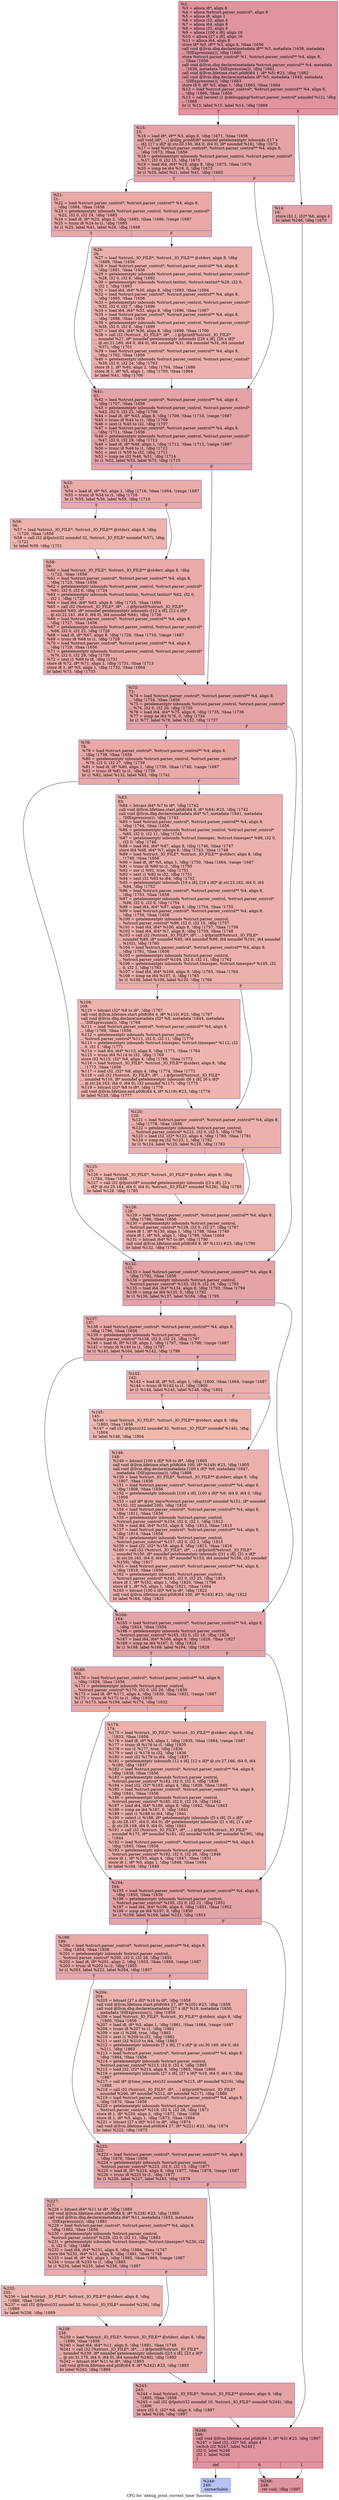 digraph "CFG for 'debug_print_current_time' function" {
	label="CFG for 'debug_print_current_time' function";

	Node0x16a89d0 [shape=record,color="#b70d28ff", style=filled, fillcolor="#b70d2870",label="{%2:\l  %3 = alloca i8*, align 8\l  %4 = alloca %struct.parser_control*, align 8\l  %5 = alloca i8, align 1\l  %6 = alloca i32, align 4\l  %7 = alloca i64, align 8\l  %8 = alloca i32, align 4\l  %9 = alloca [100 x i8], align 16\l  %10 = alloca [27 x i8], align 16\l  %11 = alloca i64, align 8\l  store i8* %0, i8** %3, align 8, !tbaa !1656\l  call void @llvm.dbg.declare(metadata i8** %3, metadata !1638, metadata\l... !DIExpression()), !dbg !1660\l  store %struct.parser_control* %1, %struct.parser_control** %4, align 8,\l... !tbaa !1656\l  call void @llvm.dbg.declare(metadata %struct.parser_control** %4, metadata\l... !1639, metadata !DIExpression()), !dbg !1661\l  call void @llvm.lifetime.start.p0i8(i64 1, i8* %5) #23, !dbg !1662\l  call void @llvm.dbg.declare(metadata i8* %5, metadata !1640, metadata\l... !DIExpression()), !dbg !1663\l  store i8 0, i8* %5, align 1, !dbg !1663, !tbaa !1664\l  %12 = load %struct.parser_control*, %struct.parser_control** %4, align 8,\l... !dbg !1666, !tbaa !1656\l  %13 = call zeroext i1 @debugging(%struct.parser_control* noundef %12), !dbg\l... !1668\l  br i1 %13, label %15, label %14, !dbg !1669\l|{<s0>T|<s1>F}}"];
	Node0x16a89d0:s0 -> Node0x16a8b90;
	Node0x16a89d0:s1 -> Node0x16a8b40;
	Node0x16a8b40 [shape=record,color="#3d50c3ff", style=filled, fillcolor="#c32e3170",label="{%14:\l14:                                               \l  store i32 1, i32* %6, align 4\l  br label %246, !dbg !1670\l}"];
	Node0x16a8b40 -> Node0x16a94f0;
	Node0x16a8b90 [shape=record,color="#3d50c3ff", style=filled, fillcolor="#c32e3170",label="{%15:\l15:                                               \l  %16 = load i8*, i8** %3, align 8, !dbg !1671, !tbaa !1656\l  call void (i8*, ...) @dbg_printf(i8* noundef getelementptr inbounds ([17 x\l... i8], [17 x i8]* @.str.20.150, i64 0, i64 0), i8* noundef %16), !dbg !1672\l  %17 = load %struct.parser_control*, %struct.parser_control** %4, align 8,\l... !dbg !1673, !tbaa !1656\l  %18 = getelementptr inbounds %struct.parser_control, %struct.parser_control*\l... %17, i32 0, i32 15, !dbg !1675\l  %19 = load i64, i64* %18, align 8, !dbg !1675, !tbaa !1676\l  %20 = icmp ne i64 %19, 0, !dbg !1673\l  br i1 %20, label %21, label %41, !dbg !1683\l|{<s0>T|<s1>F}}"];
	Node0x16a8b90:s0 -> Node0x16a8be0;
	Node0x16a8b90:s1 -> Node0x16a8c80;
	Node0x16a8be0 [shape=record,color="#3d50c3ff", style=filled, fillcolor="#ca3b3770",label="{%21:\l21:                                               \l  %22 = load %struct.parser_control*, %struct.parser_control** %4, align 8,\l... !dbg !1684, !tbaa !1656\l  %23 = getelementptr inbounds %struct.parser_control, %struct.parser_control*\l... %22, i32 0, i32 24, !dbg !1685\l  %24 = load i8, i8* %23, align 2, !dbg !1685, !tbaa !1686, !range !1687\l  %25 = trunc i8 %24 to i1, !dbg !1685\l  br i1 %25, label %41, label %26, !dbg !1688\l|{<s0>T|<s1>F}}"];
	Node0x16a8be0:s0 -> Node0x16a8c80;
	Node0x16a8be0:s1 -> Node0x16a8c30;
	Node0x16a8c30 [shape=record,color="#3d50c3ff", style=filled, fillcolor="#d24b4070",label="{%26:\l26:                                               \l  %27 = load %struct._IO_FILE*, %struct._IO_FILE** @stderr, align 8, !dbg\l... !1689, !tbaa !1656\l  %28 = load %struct.parser_control*, %struct.parser_control** %4, align 8,\l... !dbg !1691, !tbaa !1656\l  %29 = getelementptr inbounds %struct.parser_control, %struct.parser_control*\l... %28, i32 0, i32 6, !dbg !1692\l  %30 = getelementptr inbounds %struct.textint, %struct.textint* %29, i32 0,\l... i32 1, !dbg !1693\l  %31 = load i64, i64* %30, align 8, !dbg !1693, !tbaa !1694\l  %32 = load %struct.parser_control*, %struct.parser_control** %4, align 8,\l... !dbg !1695, !tbaa !1656\l  %33 = getelementptr inbounds %struct.parser_control, %struct.parser_control*\l... %32, i32 0, i32 7, !dbg !1696\l  %34 = load i64, i64* %33, align 8, !dbg !1696, !tbaa !1697\l  %35 = load %struct.parser_control*, %struct.parser_control** %4, align 8,\l... !dbg !1698, !tbaa !1656\l  %36 = getelementptr inbounds %struct.parser_control, %struct.parser_control*\l... %35, i32 0, i32 8, !dbg !1699\l  %37 = load i64, i64* %36, align 8, !dbg !1699, !tbaa !1700\l  %38 = call i32 (%struct._IO_FILE*, i8*, ...) @fprintf(%struct._IO_FILE*\l... noundef %27, i8* noundef getelementptr inbounds ([26 x i8], [26 x i8]*\l... @.str.21.160, i64 0, i64 0), i64 noundef %31, i64 noundef %34, i64 noundef\l... %37), !dbg !1701\l  %39 = load %struct.parser_control*, %struct.parser_control** %4, align 8,\l... !dbg !1702, !tbaa !1656\l  %40 = getelementptr inbounds %struct.parser_control, %struct.parser_control*\l... %39, i32 0, i32 24, !dbg !1703\l  store i8 1, i8* %40, align 2, !dbg !1704, !tbaa !1686\l  store i8 1, i8* %5, align 1, !dbg !1705, !tbaa !1664\l  br label %41, !dbg !1706\l}"];
	Node0x16a8c30 -> Node0x16a8c80;
	Node0x16a8c80 [shape=record,color="#3d50c3ff", style=filled, fillcolor="#c32e3170",label="{%41:\l41:                                               \l  %42 = load %struct.parser_control*, %struct.parser_control** %4, align 8,\l... !dbg !1707, !tbaa !1656\l  %43 = getelementptr inbounds %struct.parser_control, %struct.parser_control*\l... %42, i32 0, i32 22, !dbg !1709\l  %44 = load i8, i8* %43, align 8, !dbg !1709, !tbaa !1710, !range !1687\l  %45 = trunc i8 %44 to i1, !dbg !1709\l  %46 = zext i1 %45 to i32, !dbg !1707\l  %47 = load %struct.parser_control*, %struct.parser_control** %4, align 8,\l... !dbg !1711, !tbaa !1656\l  %48 = getelementptr inbounds %struct.parser_control, %struct.parser_control*\l... %47, i32 0, i32 29, !dbg !1712\l  %49 = load i8, i8* %48, align 1, !dbg !1712, !tbaa !1713, !range !1687\l  %50 = trunc i8 %49 to i1, !dbg !1712\l  %51 = zext i1 %50 to i32, !dbg !1711\l  %52 = icmp ne i32 %46, %51, !dbg !1714\l  br i1 %52, label %53, label %73, !dbg !1715\l|{<s0>T|<s1>F}}"];
	Node0x16a8c80:s0 -> Node0x16a8cd0;
	Node0x16a8c80:s1 -> Node0x16a8dc0;
	Node0x16a8cd0 [shape=record,color="#3d50c3ff", style=filled, fillcolor="#cc403a70",label="{%53:\l53:                                               \l  %54 = load i8, i8* %5, align 1, !dbg !1716, !tbaa !1664, !range !1687\l  %55 = trunc i8 %54 to i1, !dbg !1716\l  br i1 %55, label %56, label %59, !dbg !1719\l|{<s0>T|<s1>F}}"];
	Node0x16a8cd0:s0 -> Node0x16a8d20;
	Node0x16a8cd0:s1 -> Node0x16a8d70;
	Node0x16a8d20 [shape=record,color="#3d50c3ff", style=filled, fillcolor="#d6524470",label="{%56:\l56:                                               \l  %57 = load %struct._IO_FILE*, %struct._IO_FILE** @stderr, align 8, !dbg\l... !1720, !tbaa !1656\l  %58 = call i32 @fputc(i32 noundef 32, %struct._IO_FILE* noundef %57), !dbg\l... !1721\l  br label %59, !dbg !1721\l}"];
	Node0x16a8d20 -> Node0x16a8d70;
	Node0x16a8d70 [shape=record,color="#3d50c3ff", style=filled, fillcolor="#cc403a70",label="{%59:\l59:                                               \l  %60 = load %struct._IO_FILE*, %struct._IO_FILE** @stderr, align 8, !dbg\l... !1722, !tbaa !1656\l  %61 = load %struct.parser_control*, %struct.parser_control** %4, align 8,\l... !dbg !1723, !tbaa !1656\l  %62 = getelementptr inbounds %struct.parser_control, %struct.parser_control*\l... %61, i32 0, i32 6, !dbg !1724\l  %63 = getelementptr inbounds %struct.textint, %struct.textint* %62, i32 0,\l... i32 1, !dbg !1725\l  %64 = load i64, i64* %63, align 8, !dbg !1725, !tbaa !1694\l  %65 = call i32 (%struct._IO_FILE*, i8*, ...) @fprintf(%struct._IO_FILE*\l... noundef %60, i8* noundef getelementptr inbounds ([12 x i8], [12 x i8]*\l... @.str.22.161, i64 0, i64 0), i64 noundef %64), !dbg !1726\l  %66 = load %struct.parser_control*, %struct.parser_control** %4, align 8,\l... !dbg !1727, !tbaa !1656\l  %67 = getelementptr inbounds %struct.parser_control, %struct.parser_control*\l... %66, i32 0, i32 22, !dbg !1728\l  %68 = load i8, i8* %67, align 8, !dbg !1728, !tbaa !1710, !range !1687\l  %69 = trunc i8 %68 to i1, !dbg !1728\l  %70 = load %struct.parser_control*, %struct.parser_control** %4, align 8,\l... !dbg !1729, !tbaa !1656\l  %71 = getelementptr inbounds %struct.parser_control, %struct.parser_control*\l... %70, i32 0, i32 29, !dbg !1730\l  %72 = zext i1 %69 to i8, !dbg !1731\l  store i8 %72, i8* %71, align 1, !dbg !1731, !tbaa !1713\l  store i8 1, i8* %5, align 1, !dbg !1732, !tbaa !1664\l  br label %73, !dbg !1733\l}"];
	Node0x16a8d70 -> Node0x16a8dc0;
	Node0x16a8dc0 [shape=record,color="#3d50c3ff", style=filled, fillcolor="#c32e3170",label="{%73:\l73:                                               \l  %74 = load %struct.parser_control*, %struct.parser_control** %4, align 8,\l... !dbg !1734, !tbaa !1656\l  %75 = getelementptr inbounds %struct.parser_control, %struct.parser_control*\l... %74, i32 0, i32 20, !dbg !1735\l  %76 = load i64, i64* %75, align 8, !dbg !1735, !tbaa !1736\l  %77 = icmp ne i64 %76, 0, !dbg !1734\l  br i1 %77, label %78, label %132, !dbg !1737\l|{<s0>T|<s1>F}}"];
	Node0x16a8dc0:s0 -> Node0x16a8e10;
	Node0x16a8dc0:s1 -> Node0x16a8ff0;
	Node0x16a8e10 [shape=record,color="#3d50c3ff", style=filled, fillcolor="#ca3b3770",label="{%78:\l78:                                               \l  %79 = load %struct.parser_control*, %struct.parser_control** %4, align 8,\l... !dbg !1738, !tbaa !1656\l  %80 = getelementptr inbounds %struct.parser_control, %struct.parser_control*\l... %79, i32 0, i32 27, !dbg !1739\l  %81 = load i8, i8* %80, align 1, !dbg !1739, !tbaa !1740, !range !1687\l  %82 = trunc i8 %81 to i1, !dbg !1739\l  br i1 %82, label %132, label %83, !dbg !1741\l|{<s0>T|<s1>F}}"];
	Node0x16a8e10:s0 -> Node0x16a8ff0;
	Node0x16a8e10:s1 -> Node0x16a8e60;
	Node0x16a8e60 [shape=record,color="#3d50c3ff", style=filled, fillcolor="#d24b4070",label="{%83:\l83:                                               \l  %84 = bitcast i64* %7 to i8*, !dbg !1742\l  call void @llvm.lifetime.start.p0i8(i64 8, i8* %84) #23, !dbg !1742\l  call void @llvm.dbg.declare(metadata i64* %7, metadata !1641, metadata\l... !DIExpression()), !dbg !1743\l  %85 = load %struct.parser_control*, %struct.parser_control** %4, align 8,\l... !dbg !1744, !tbaa !1656\l  %86 = getelementptr inbounds %struct.parser_control, %struct.parser_control*\l... %85, i32 0, i32 11, !dbg !1745\l  %87 = getelementptr inbounds %struct.timespec, %struct.timespec* %86, i32 0,\l... i32 0, !dbg !1746\l  %88 = load i64, i64* %87, align 8, !dbg !1746, !tbaa !1747\l  store i64 %88, i64* %7, align 8, !dbg !1743, !tbaa !1748\l  %89 = load %struct._IO_FILE*, %struct._IO_FILE** @stderr, align 8, !dbg\l... !1749, !tbaa !1656\l  %90 = load i8, i8* %5, align 1, !dbg !1750, !tbaa !1664, !range !1687\l  %91 = trunc i8 %90 to i1, !dbg !1750\l  %92 = xor i1 %91, true, !dbg !1751\l  %93 = zext i1 %92 to i32, !dbg !1751\l  %94 = sext i32 %93 to i64, !dbg !1752\l  %95 = getelementptr inbounds [19 x i8], [19 x i8]* @.str.23.162, i64 0, i64\l... %94, !dbg !1752\l  %96 = load %struct.parser_control*, %struct.parser_control** %4, align 8,\l... !dbg !1753, !tbaa !1656\l  %97 = getelementptr inbounds %struct.parser_control, %struct.parser_control*\l... %96, i32 0, i32 9, !dbg !1754\l  %98 = load i64, i64* %97, align 8, !dbg !1754, !tbaa !1755\l  %99 = load %struct.parser_control*, %struct.parser_control** %4, align 8,\l... !dbg !1756, !tbaa !1656\l  %100 = getelementptr inbounds %struct.parser_control,\l... %struct.parser_control* %99, i32 0, i32 10, !dbg !1757\l  %101 = load i64, i64* %100, align 8, !dbg !1757, !tbaa !1758\l  %102 = load i64, i64* %7, align 8, !dbg !1759, !tbaa !1748\l  %103 = call i32 (%struct._IO_FILE*, i8*, ...) @fprintf(%struct._IO_FILE*\l... noundef %89, i8* noundef %95, i64 noundef %98, i64 noundef %101, i64 noundef\l... %102), !dbg !1760\l  %104 = load %struct.parser_control*, %struct.parser_control** %4, align 8,\l... !dbg !1761, !tbaa !1656\l  %105 = getelementptr inbounds %struct.parser_control,\l... %struct.parser_control* %104, i32 0, i32 11, !dbg !1762\l  %106 = getelementptr inbounds %struct.timespec, %struct.timespec* %105, i32\l... 0, i32 1, !dbg !1763\l  %107 = load i64, i64* %106, align 8, !dbg !1763, !tbaa !1764\l  %108 = icmp ne i64 %107, 0, !dbg !1765\l  br i1 %108, label %109, label %120, !dbg !1766\l|{<s0>T|<s1>F}}"];
	Node0x16a8e60:s0 -> Node0x16a8eb0;
	Node0x16a8e60:s1 -> Node0x16a8f00;
	Node0x16a8eb0 [shape=record,color="#3d50c3ff", style=filled, fillcolor="#d8564670",label="{%109:\l109:                                              \l  %110 = bitcast i32* %8 to i8*, !dbg !1767\l  call void @llvm.lifetime.start.p0i8(i64 4, i8* %110) #23, !dbg !1767\l  call void @llvm.dbg.declare(metadata i32* %8, metadata !1644, metadata\l... !DIExpression()), !dbg !1768\l  %111 = load %struct.parser_control*, %struct.parser_control** %4, align 8,\l... !dbg !1769, !tbaa !1656\l  %112 = getelementptr inbounds %struct.parser_control,\l... %struct.parser_control* %111, i32 0, i32 11, !dbg !1770\l  %113 = getelementptr inbounds %struct.timespec, %struct.timespec* %112, i32\l... 0, i32 1, !dbg !1771\l  %114 = load i64, i64* %113, align 8, !dbg !1771, !tbaa !1764\l  %115 = trunc i64 %114 to i32, !dbg !1769\l  store i32 %115, i32* %8, align 4, !dbg !1768, !tbaa !1772\l  %116 = load %struct._IO_FILE*, %struct._IO_FILE** @stderr, align 8, !dbg\l... !1773, !tbaa !1656\l  %117 = load i32, i32* %8, align 4, !dbg !1774, !tbaa !1772\l  %118 = call i32 (%struct._IO_FILE*, i8*, ...) @fprintf(%struct._IO_FILE*\l... noundef %116, i8* noundef getelementptr inbounds ([6 x i8], [6 x i8]*\l... @.str.24.163, i64 0, i64 0), i32 noundef %117), !dbg !1775\l  %119 = bitcast i32* %8 to i8*, !dbg !1776\l  call void @llvm.lifetime.end.p0i8(i64 4, i8* %119) #23, !dbg !1776\l  br label %120, !dbg !1777\l}"];
	Node0x16a8eb0 -> Node0x16a8f00;
	Node0x16a8f00 [shape=record,color="#3d50c3ff", style=filled, fillcolor="#d24b4070",label="{%120:\l120:                                              \l  %121 = load %struct.parser_control*, %struct.parser_control** %4, align 8,\l... !dbg !1778, !tbaa !1656\l  %122 = getelementptr inbounds %struct.parser_control,\l... %struct.parser_control* %121, i32 0, i32 5, !dbg !1780\l  %123 = load i32, i32* %122, align 4, !dbg !1780, !tbaa !1781\l  %124 = icmp eq i32 %123, 1, !dbg !1782\l  br i1 %124, label %125, label %128, !dbg !1783\l|{<s0>T|<s1>F}}"];
	Node0x16a8f00:s0 -> Node0x16a8f50;
	Node0x16a8f00:s1 -> Node0x16a8fa0;
	Node0x16a8f50 [shape=record,color="#3d50c3ff", style=filled, fillcolor="#dc5d4a70",label="{%125:\l125:                                              \l  %126 = load %struct._IO_FILE*, %struct._IO_FILE** @stderr, align 8, !dbg\l... !1784, !tbaa !1656\l  %127 = call i32 @fputs(i8* noundef getelementptr inbounds ([3 x i8], [3 x\l... i8]* @.str.25.164, i64 0, i64 0), %struct._IO_FILE* noundef %126), !dbg !1785\l  br label %128, !dbg !1785\l}"];
	Node0x16a8f50 -> Node0x16a8fa0;
	Node0x16a8fa0 [shape=record,color="#3d50c3ff", style=filled, fillcolor="#d24b4070",label="{%128:\l128:                                              \l  %129 = load %struct.parser_control*, %struct.parser_control** %4, align 8,\l... !dbg !1786, !tbaa !1656\l  %130 = getelementptr inbounds %struct.parser_control,\l... %struct.parser_control* %129, i32 0, i32 27, !dbg !1787\l  store i8 1, i8* %130, align 1, !dbg !1788, !tbaa !1740\l  store i8 1, i8* %5, align 1, !dbg !1789, !tbaa !1664\l  %131 = bitcast i64* %7 to i8*, !dbg !1790\l  call void @llvm.lifetime.end.p0i8(i64 8, i8* %131) #23, !dbg !1790\l  br label %132, !dbg !1791\l}"];
	Node0x16a8fa0 -> Node0x16a8ff0;
	Node0x16a8ff0 [shape=record,color="#3d50c3ff", style=filled, fillcolor="#c32e3170",label="{%132:\l132:                                              \l  %133 = load %struct.parser_control*, %struct.parser_control** %4, align 8,\l... !dbg !1792, !tbaa !1656\l  %134 = getelementptr inbounds %struct.parser_control,\l... %struct.parser_control* %133, i32 0, i32 16, !dbg !1793\l  %135 = load i64, i64* %134, align 8, !dbg !1793, !tbaa !1794\l  %136 = icmp ne i64 %135, 0, !dbg !1792\l  br i1 %136, label %137, label %164, !dbg !1795\l|{<s0>T|<s1>F}}"];
	Node0x16a8ff0:s0 -> Node0x16a9040;
	Node0x16a8ff0:s1 -> Node0x16a9180;
	Node0x16a9040 [shape=record,color="#3d50c3ff", style=filled, fillcolor="#ca3b3770",label="{%137:\l137:                                              \l  %138 = load %struct.parser_control*, %struct.parser_control** %4, align 8,\l... !dbg !1796, !tbaa !1656\l  %139 = getelementptr inbounds %struct.parser_control,\l... %struct.parser_control* %138, i32 0, i32 25, !dbg !1797\l  %140 = load i8, i8* %139, align 1, !dbg !1797, !tbaa !1798, !range !1687\l  %141 = trunc i8 %140 to i1, !dbg !1797\l  br i1 %141, label %164, label %142, !dbg !1799\l|{<s0>T|<s1>F}}"];
	Node0x16a9040:s0 -> Node0x16a9180;
	Node0x16a9040:s1 -> Node0x16a9090;
	Node0x16a9090 [shape=record,color="#3d50c3ff", style=filled, fillcolor="#d24b4070",label="{%142:\l142:                                              \l  %143 = load i8, i8* %5, align 1, !dbg !1800, !tbaa !1664, !range !1687\l  %144 = trunc i8 %143 to i1, !dbg !1800\l  br i1 %144, label %145, label %148, !dbg !1802\l|{<s0>T|<s1>F}}"];
	Node0x16a9090:s0 -> Node0x16a90e0;
	Node0x16a9090:s1 -> Node0x16a9130;
	Node0x16a90e0 [shape=record,color="#3d50c3ff", style=filled, fillcolor="#dc5d4a70",label="{%145:\l145:                                              \l  %146 = load %struct._IO_FILE*, %struct._IO_FILE** @stderr, align 8, !dbg\l... !1803, !tbaa !1656\l  %147 = call i32 @fputc(i32 noundef 32, %struct._IO_FILE* noundef %146), !dbg\l... !1804\l  br label %148, !dbg !1804\l}"];
	Node0x16a90e0 -> Node0x16a9130;
	Node0x16a9130 [shape=record,color="#3d50c3ff", style=filled, fillcolor="#d24b4070",label="{%148:\l148:                                              \l  %149 = bitcast [100 x i8]* %9 to i8*, !dbg !1805\l  call void @llvm.lifetime.start.p0i8(i64 100, i8* %149) #23, !dbg !1805\l  call void @llvm.dbg.declare(metadata [100 x i8]* %9, metadata !1647,\l... metadata !DIExpression()), !dbg !1806\l  %150 = load %struct._IO_FILE*, %struct._IO_FILE** @stderr, align 8, !dbg\l... !1807, !tbaa !1656\l  %151 = load %struct.parser_control*, %struct.parser_control** %4, align 8,\l... !dbg !1808, !tbaa !1656\l  %152 = getelementptr inbounds [100 x i8], [100 x i8]* %9, i64 0, i64 0, !dbg\l... !1809\l  %153 = call i8* @str_days(%struct.parser_control* noundef %151, i8* noundef\l... %152, i32 noundef 100), !dbg !1810\l  %154 = load %struct.parser_control*, %struct.parser_control** %4, align 8,\l... !dbg !1811, !tbaa !1656\l  %155 = getelementptr inbounds %struct.parser_control,\l... %struct.parser_control* %154, i32 0, i32 1, !dbg !1812\l  %156 = load i64, i64* %155, align 8, !dbg !1812, !tbaa !1813\l  %157 = load %struct.parser_control*, %struct.parser_control** %4, align 8,\l... !dbg !1814, !tbaa !1656\l  %158 = getelementptr inbounds %struct.parser_control,\l... %struct.parser_control* %157, i32 0, i32 2, !dbg !1815\l  %159 = load i32, i32* %158, align 8, !dbg !1815, !tbaa !1816\l  %160 = call i32 (%struct._IO_FILE*, i8*, ...) @fprintf(%struct._IO_FILE*\l... noundef %150, i8* noundef getelementptr inbounds ([31 x i8], [31 x i8]*\l... @.str.26.165, i64 0, i64 0), i8* noundef %153, i64 noundef %156, i32 noundef\l... %159), !dbg !1817\l  %161 = load %struct.parser_control*, %struct.parser_control** %4, align 8,\l... !dbg !1818, !tbaa !1656\l  %162 = getelementptr inbounds %struct.parser_control,\l... %struct.parser_control* %161, i32 0, i32 25, !dbg !1819\l  store i8 1, i8* %162, align 1, !dbg !1820, !tbaa !1798\l  store i8 1, i8* %5, align 1, !dbg !1821, !tbaa !1664\l  %163 = bitcast [100 x i8]* %9 to i8*, !dbg !1822\l  call void @llvm.lifetime.end.p0i8(i64 100, i8* %163) #23, !dbg !1822\l  br label %164, !dbg !1823\l}"];
	Node0x16a9130 -> Node0x16a9180;
	Node0x16a9180 [shape=record,color="#3d50c3ff", style=filled, fillcolor="#c32e3170",label="{%164:\l164:                                              \l  %165 = load %struct.parser_control*, %struct.parser_control** %4, align 8,\l... !dbg !1824, !tbaa !1656\l  %166 = getelementptr inbounds %struct.parser_control,\l... %struct.parser_control* %165, i32 0, i32 18, !dbg !1826\l  %167 = load i64, i64* %166, align 8, !dbg !1826, !tbaa !1827\l  %168 = icmp ne i64 %167, 0, !dbg !1824\l  br i1 %168, label %169, label %194, !dbg !1828\l|{<s0>T|<s1>F}}"];
	Node0x16a9180:s0 -> Node0x16a91d0;
	Node0x16a9180:s1 -> Node0x16a9270;
	Node0x16a91d0 [shape=record,color="#3d50c3ff", style=filled, fillcolor="#ca3b3770",label="{%169:\l169:                                              \l  %170 = load %struct.parser_control*, %struct.parser_control** %4, align 8,\l... !dbg !1829, !tbaa !1656\l  %171 = getelementptr inbounds %struct.parser_control,\l... %struct.parser_control* %170, i32 0, i32 26, !dbg !1830\l  %172 = load i8, i8* %171, align 4, !dbg !1830, !tbaa !1831, !range !1687\l  %173 = trunc i8 %172 to i1, !dbg !1830\l  br i1 %173, label %194, label %174, !dbg !1832\l|{<s0>T|<s1>F}}"];
	Node0x16a91d0:s0 -> Node0x16a9270;
	Node0x16a91d0:s1 -> Node0x16a9220;
	Node0x16a9220 [shape=record,color="#3d50c3ff", style=filled, fillcolor="#d24b4070",label="{%174:\l174:                                              \l  %175 = load %struct._IO_FILE*, %struct._IO_FILE** @stderr, align 8, !dbg\l... !1833, !tbaa !1656\l  %176 = load i8, i8* %5, align 1, !dbg !1835, !tbaa !1664, !range !1687\l  %177 = trunc i8 %176 to i1, !dbg !1835\l  %178 = xor i1 %177, true, !dbg !1836\l  %179 = zext i1 %178 to i32, !dbg !1836\l  %180 = sext i32 %179 to i64, !dbg !1837\l  %181 = getelementptr inbounds [12 x i8], [12 x i8]* @.str.27.166, i64 0, i64\l... %180, !dbg !1837\l  %182 = load %struct.parser_control*, %struct.parser_control** %4, align 8,\l... !dbg !1838, !tbaa !1656\l  %183 = getelementptr inbounds %struct.parser_control,\l... %struct.parser_control* %182, i32 0, i32 3, !dbg !1839\l  %184 = load i32, i32* %183, align 4, !dbg !1839, !tbaa !1840\l  %185 = load %struct.parser_control*, %struct.parser_control** %4, align 8,\l... !dbg !1841, !tbaa !1656\l  %186 = getelementptr inbounds %struct.parser_control,\l... %struct.parser_control* %185, i32 0, i32 19, !dbg !1842\l  %187 = load i64, i64* %186, align 8, !dbg !1842, !tbaa !1843\l  %188 = icmp ne i64 %187, 0, !dbg !1841\l  %189 = zext i1 %188 to i64, !dbg !1841\l  %190 = select i1 %188, i8* getelementptr inbounds ([5 x i8], [5 x i8]*\l... @.str.28.167, i64 0, i64 0), i8* getelementptr inbounds ([1 x i8], [1 x i8]*\l... @.str.29.168, i64 0, i64 0), !dbg !1841\l  %191 = call i32 (%struct._IO_FILE*, i8*, ...) @fprintf(%struct._IO_FILE*\l... noundef %175, i8* noundef %181, i32 noundef %184, i8* noundef %190), !dbg\l... !1844\l  %192 = load %struct.parser_control*, %struct.parser_control** %4, align 8,\l... !dbg !1845, !tbaa !1656\l  %193 = getelementptr inbounds %struct.parser_control,\l... %struct.parser_control* %192, i32 0, i32 26, !dbg !1846\l  store i8 1, i8* %193, align 4, !dbg !1847, !tbaa !1831\l  store i8 1, i8* %5, align 1, !dbg !1848, !tbaa !1664\l  br label %194, !dbg !1849\l}"];
	Node0x16a9220 -> Node0x16a9270;
	Node0x16a9270 [shape=record,color="#3d50c3ff", style=filled, fillcolor="#c32e3170",label="{%194:\l194:                                              \l  %195 = load %struct.parser_control*, %struct.parser_control** %4, align 8,\l... !dbg !1850, !tbaa !1656\l  %196 = getelementptr inbounds %struct.parser_control,\l... %struct.parser_control* %195, i32 0, i32 21, !dbg !1851\l  %197 = load i64, i64* %196, align 8, !dbg !1851, !tbaa !1852\l  %198 = icmp ne i64 %197, 0, !dbg !1850\l  br i1 %198, label %199, label %222, !dbg !1853\l|{<s0>T|<s1>F}}"];
	Node0x16a9270:s0 -> Node0x16a92c0;
	Node0x16a9270:s1 -> Node0x16a9360;
	Node0x16a92c0 [shape=record,color="#3d50c3ff", style=filled, fillcolor="#ca3b3770",label="{%199:\l199:                                              \l  %200 = load %struct.parser_control*, %struct.parser_control** %4, align 8,\l... !dbg !1854, !tbaa !1656\l  %201 = getelementptr inbounds %struct.parser_control,\l... %struct.parser_control* %200, i32 0, i32 28, !dbg !1855\l  %202 = load i8, i8* %201, align 2, !dbg !1855, !tbaa !1856, !range !1687\l  %203 = trunc i8 %202 to i1, !dbg !1855\l  br i1 %203, label %222, label %204, !dbg !1857\l|{<s0>T|<s1>F}}"];
	Node0x16a92c0:s0 -> Node0x16a9360;
	Node0x16a92c0:s1 -> Node0x16a9310;
	Node0x16a9310 [shape=record,color="#3d50c3ff", style=filled, fillcolor="#d24b4070",label="{%204:\l204:                                              \l  %205 = bitcast [27 x i8]* %10 to i8*, !dbg !1858\l  call void @llvm.lifetime.start.p0i8(i64 27, i8* %205) #23, !dbg !1858\l  call void @llvm.dbg.declare(metadata [27 x i8]* %10, metadata !1650,\l... metadata !DIExpression()), !dbg !1859\l  %206 = load %struct._IO_FILE*, %struct._IO_FILE** @stderr, align 8, !dbg\l... !1860, !tbaa !1656\l  %207 = load i8, i8* %5, align 1, !dbg !1861, !tbaa !1664, !range !1687\l  %208 = trunc i8 %207 to i1, !dbg !1861\l  %209 = xor i1 %208, true, !dbg !1862\l  %210 = zext i1 %209 to i32, !dbg !1862\l  %211 = sext i32 %210 to i64, !dbg !1863\l  %212 = getelementptr inbounds [7 x i8], [7 x i8]* @.str.30.169, i64 0, i64\l... %211, !dbg !1863\l  %213 = load %struct.parser_control*, %struct.parser_control** %4, align 8,\l... !dbg !1864, !tbaa !1656\l  %214 = getelementptr inbounds %struct.parser_control,\l... %struct.parser_control* %213, i32 0, i32 4, !dbg !1865\l  %215 = load i32, i32* %214, align 8, !dbg !1865, !tbaa !1866\l  %216 = getelementptr inbounds [27 x i8], [27 x i8]* %10, i64 0, i64 0, !dbg\l... !1867\l  %217 = call i8* @time_zone_str(i32 noundef %215, i8* noundef %216), !dbg\l... !1868\l  %218 = call i32 (%struct._IO_FILE*, i8*, ...) @fprintf(%struct._IO_FILE*\l... noundef %206, i8* noundef %212, i8* noundef %217), !dbg !1869\l  %219 = load %struct.parser_control*, %struct.parser_control** %4, align 8,\l... !dbg !1870, !tbaa !1656\l  %220 = getelementptr inbounds %struct.parser_control,\l... %struct.parser_control* %219, i32 0, i32 28, !dbg !1871\l  store i8 1, i8* %220, align 2, !dbg !1872, !tbaa !1856\l  store i8 1, i8* %5, align 1, !dbg !1873, !tbaa !1664\l  %221 = bitcast [27 x i8]* %10 to i8*, !dbg !1874\l  call void @llvm.lifetime.end.p0i8(i64 27, i8* %221) #23, !dbg !1874\l  br label %222, !dbg !1875\l}"];
	Node0x16a9310 -> Node0x16a9360;
	Node0x16a9360 [shape=record,color="#3d50c3ff", style=filled, fillcolor="#c32e3170",label="{%222:\l222:                                              \l  %223 = load %struct.parser_control*, %struct.parser_control** %4, align 8,\l... !dbg !1876, !tbaa !1656\l  %224 = getelementptr inbounds %struct.parser_control,\l... %struct.parser_control* %223, i32 0, i32 13, !dbg !1877\l  %225 = load i8, i8* %224, align 8, !dbg !1877, !tbaa !1878, !range !1687\l  %226 = trunc i8 %225 to i1, !dbg !1877\l  br i1 %226, label %227, label %243, !dbg !1879\l|{<s0>T|<s1>F}}"];
	Node0x16a9360:s0 -> Node0x16a93b0;
	Node0x16a9360:s1 -> Node0x16a94a0;
	Node0x16a93b0 [shape=record,color="#3d50c3ff", style=filled, fillcolor="#cc403a70",label="{%227:\l227:                                              \l  %228 = bitcast i64* %11 to i8*, !dbg !1880\l  call void @llvm.lifetime.start.p0i8(i64 8, i8* %228) #23, !dbg !1880\l  call void @llvm.dbg.declare(metadata i64* %11, metadata !1653, metadata\l... !DIExpression()), !dbg !1881\l  %229 = load %struct.parser_control*, %struct.parser_control** %4, align 8,\l... !dbg !1882, !tbaa !1656\l  %230 = getelementptr inbounds %struct.parser_control,\l... %struct.parser_control* %229, i32 0, i32 11, !dbg !1883\l  %231 = getelementptr inbounds %struct.timespec, %struct.timespec* %230, i32\l... 0, i32 0, !dbg !1884\l  %232 = load i64, i64* %231, align 8, !dbg !1884, !tbaa !1747\l  store i64 %232, i64* %11, align 8, !dbg !1881, !tbaa !1748\l  %233 = load i8, i8* %5, align 1, !dbg !1885, !tbaa !1664, !range !1687\l  %234 = trunc i8 %233 to i1, !dbg !1885\l  br i1 %234, label %235, label %238, !dbg !1887\l|{<s0>T|<s1>F}}"];
	Node0x16a93b0:s0 -> Node0x16a9400;
	Node0x16a93b0:s1 -> Node0x16a9450;
	Node0x16a9400 [shape=record,color="#3d50c3ff", style=filled, fillcolor="#d6524470",label="{%235:\l235:                                              \l  %236 = load %struct._IO_FILE*, %struct._IO_FILE** @stderr, align 8, !dbg\l... !1888, !tbaa !1656\l  %237 = call i32 @fputc(i32 noundef 32, %struct._IO_FILE* noundef %236), !dbg\l... !1889\l  br label %238, !dbg !1889\l}"];
	Node0x16a9400 -> Node0x16a9450;
	Node0x16a9450 [shape=record,color="#3d50c3ff", style=filled, fillcolor="#cc403a70",label="{%238:\l238:                                              \l  %239 = load %struct._IO_FILE*, %struct._IO_FILE** @stderr, align 8, !dbg\l... !1890, !tbaa !1656\l  %240 = load i64, i64* %11, align 8, !dbg !1891, !tbaa !1748\l  %241 = call i32 (%struct._IO_FILE*, i8*, ...) @fprintf(%struct._IO_FILE*\l... noundef %239, i8* noundef getelementptr inbounds ([23 x i8], [23 x i8]*\l... @.str.31.170, i64 0, i64 0), i64 noundef %240), !dbg !1892\l  %242 = bitcast i64* %11 to i8*, !dbg !1893\l  call void @llvm.lifetime.end.p0i8(i64 8, i8* %242) #23, !dbg !1893\l  br label %243, !dbg !1894\l}"];
	Node0x16a9450 -> Node0x16a94a0;
	Node0x16a94a0 [shape=record,color="#3d50c3ff", style=filled, fillcolor="#c32e3170",label="{%243:\l243:                                              \l  %244 = load %struct._IO_FILE*, %struct._IO_FILE** @stderr, align 8, !dbg\l... !1895, !tbaa !1656\l  %245 = call i32 @fputc(i32 noundef 10, %struct._IO_FILE* noundef %244), !dbg\l... !1896\l  store i32 0, i32* %6, align 4, !dbg !1897\l  br label %246, !dbg !1897\l}"];
	Node0x16a94a0 -> Node0x16a94f0;
	Node0x16a94f0 [shape=record,color="#b70d28ff", style=filled, fillcolor="#b70d2870",label="{%246:\l246:                                              \l  call void @llvm.lifetime.end.p0i8(i64 1, i8* %5) #23, !dbg !1897\l  %247 = load i32, i32* %6, align 4\l  switch i32 %247, label %249 [\l    i32 0, label %248\l    i32 1, label %248\l  ]\l|{<s0>def|<s1>0|<s2>1}}"];
	Node0x16a94f0:s0 -> Node0x16a9590;
	Node0x16a94f0:s1 -> Node0x16a9540;
	Node0x16a94f0:s2 -> Node0x16a9540;
	Node0x16a9540 [shape=record,color="#b70d28ff", style=filled, fillcolor="#b70d2870",label="{%248:\l248:                                              \l  ret void, !dbg !1897\l}"];
	Node0x16a9590 [shape=record,color="#3d50c3ff", style=filled, fillcolor="#5977e370",label="{%249:\l249:                                              \l  unreachable\l}"];
}
